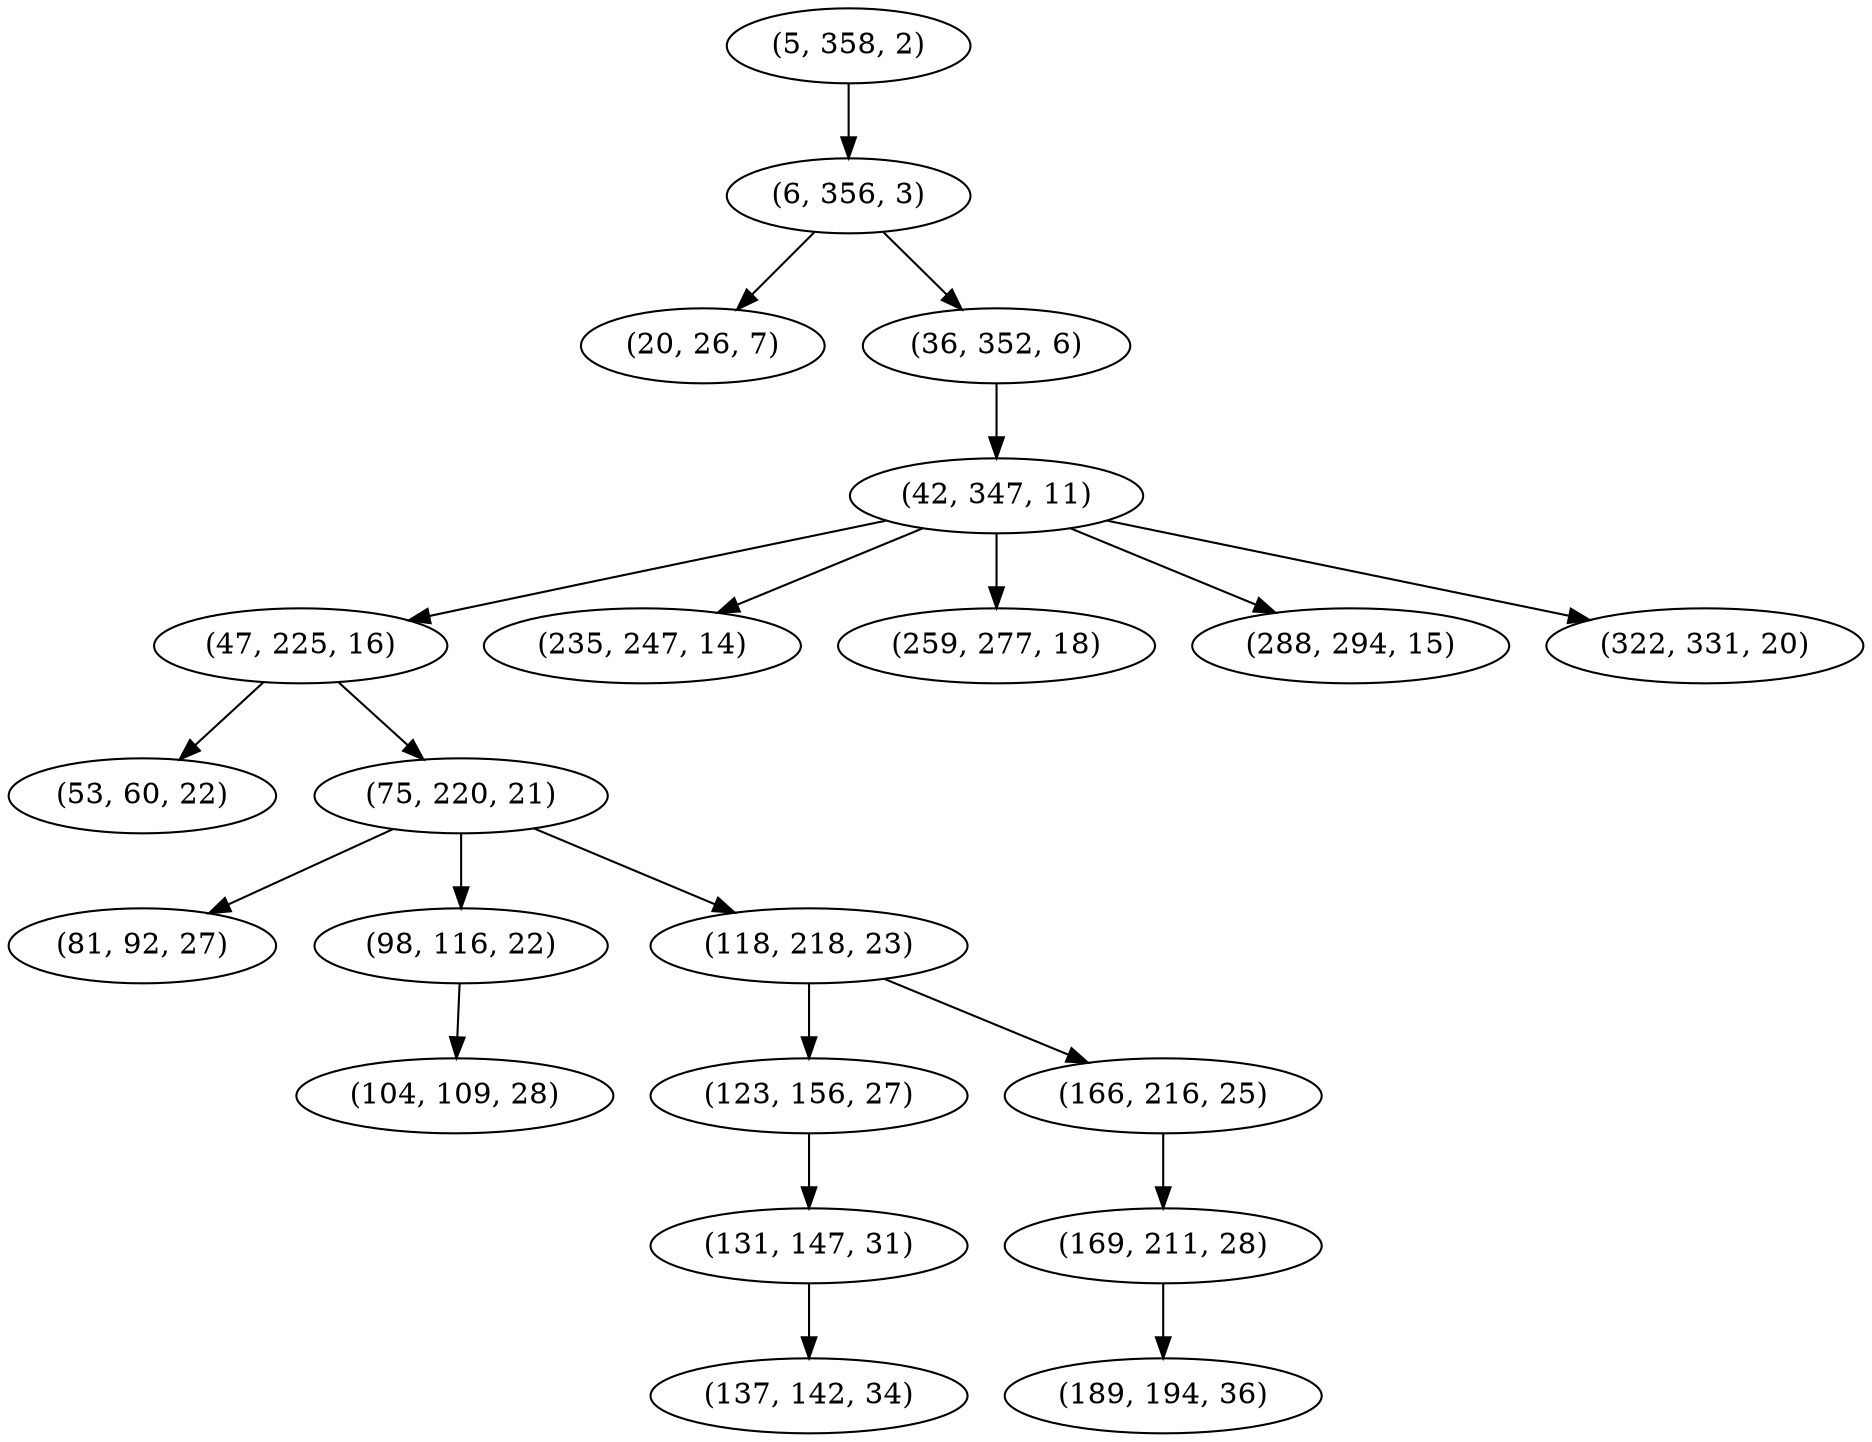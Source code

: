 digraph tree {
    "(5, 358, 2)";
    "(6, 356, 3)";
    "(20, 26, 7)";
    "(36, 352, 6)";
    "(42, 347, 11)";
    "(47, 225, 16)";
    "(53, 60, 22)";
    "(75, 220, 21)";
    "(81, 92, 27)";
    "(98, 116, 22)";
    "(104, 109, 28)";
    "(118, 218, 23)";
    "(123, 156, 27)";
    "(131, 147, 31)";
    "(137, 142, 34)";
    "(166, 216, 25)";
    "(169, 211, 28)";
    "(189, 194, 36)";
    "(235, 247, 14)";
    "(259, 277, 18)";
    "(288, 294, 15)";
    "(322, 331, 20)";
    "(5, 358, 2)" -> "(6, 356, 3)";
    "(6, 356, 3)" -> "(20, 26, 7)";
    "(6, 356, 3)" -> "(36, 352, 6)";
    "(36, 352, 6)" -> "(42, 347, 11)";
    "(42, 347, 11)" -> "(47, 225, 16)";
    "(42, 347, 11)" -> "(235, 247, 14)";
    "(42, 347, 11)" -> "(259, 277, 18)";
    "(42, 347, 11)" -> "(288, 294, 15)";
    "(42, 347, 11)" -> "(322, 331, 20)";
    "(47, 225, 16)" -> "(53, 60, 22)";
    "(47, 225, 16)" -> "(75, 220, 21)";
    "(75, 220, 21)" -> "(81, 92, 27)";
    "(75, 220, 21)" -> "(98, 116, 22)";
    "(75, 220, 21)" -> "(118, 218, 23)";
    "(98, 116, 22)" -> "(104, 109, 28)";
    "(118, 218, 23)" -> "(123, 156, 27)";
    "(118, 218, 23)" -> "(166, 216, 25)";
    "(123, 156, 27)" -> "(131, 147, 31)";
    "(131, 147, 31)" -> "(137, 142, 34)";
    "(166, 216, 25)" -> "(169, 211, 28)";
    "(169, 211, 28)" -> "(189, 194, 36)";
}
